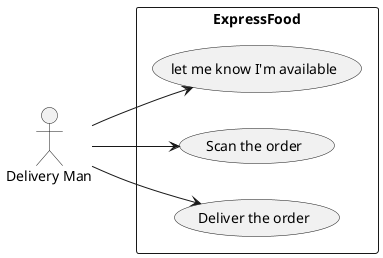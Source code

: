 
@startuml DeliveryMan
left to right direction
actor "Delivery Man" as fc
rectangle ExpressFood {
  usecase "let me know I'm available" as UC1
  usecase "Scan the order" as UC2
  usecase "Deliver the order" as UC3
}
fc --> UC1
fc --> UC2
fc --> UC3
@enduml
